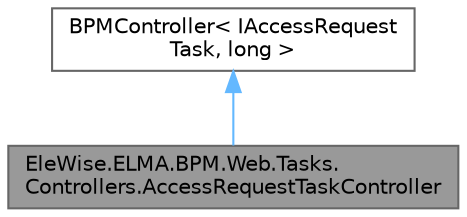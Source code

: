 digraph "EleWise.ELMA.BPM.Web.Tasks.Controllers.AccessRequestTaskController"
{
 // LATEX_PDF_SIZE
  bgcolor="transparent";
  edge [fontname=Helvetica,fontsize=10,labelfontname=Helvetica,labelfontsize=10];
  node [fontname=Helvetica,fontsize=10,shape=box,height=0.2,width=0.4];
  Node1 [id="Node000001",label="EleWise.ELMA.BPM.Web.Tasks.\lControllers.AccessRequestTaskController",height=0.2,width=0.4,color="gray40", fillcolor="grey60", style="filled", fontcolor="black",tooltip="Контроллер для задач выдачи прав"];
  Node2 -> Node1 [id="edge1_Node000001_Node000002",dir="back",color="steelblue1",style="solid",tooltip=" "];
  Node2 [id="Node000002",label="BPMController\< IAccessRequest\lTask, long \>",height=0.2,width=0.4,color="gray40", fillcolor="white", style="filled",tooltip=" "];
}
